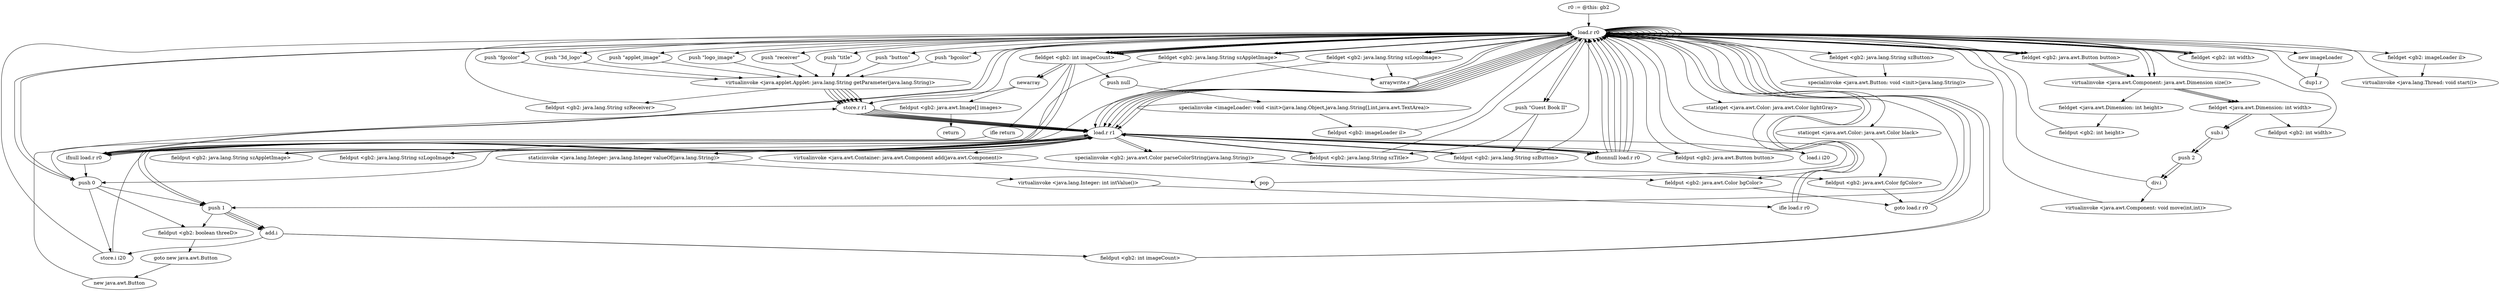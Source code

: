 digraph "" {
    "r0 := @this: gb2"
    "load.r r0"
    "r0 := @this: gb2"->"load.r r0";
    "load.r r0"->"load.r r0";
    "push \"receiver\""
    "load.r r0"->"push \"receiver\"";
    "virtualinvoke <java.applet.Applet: java.lang.String getParameter(java.lang.String)>"
    "push \"receiver\""->"virtualinvoke <java.applet.Applet: java.lang.String getParameter(java.lang.String)>";
    "fieldput <gb2: java.lang.String szReceiver>"
    "virtualinvoke <java.applet.Applet: java.lang.String getParameter(java.lang.String)>"->"fieldput <gb2: java.lang.String szReceiver>";
    "fieldput <gb2: java.lang.String szReceiver>"->"load.r r0";
    "load.r r0"->"load.r r0";
    "push \"title\""
    "load.r r0"->"push \"title\"";
    "push \"title\""->"virtualinvoke <java.applet.Applet: java.lang.String getParameter(java.lang.String)>";
    "store.r r1"
    "virtualinvoke <java.applet.Applet: java.lang.String getParameter(java.lang.String)>"->"store.r r1";
    "load.r r1"
    "store.r r1"->"load.r r1";
    "fieldput <gb2: java.lang.String szTitle>"
    "load.r r1"->"fieldput <gb2: java.lang.String szTitle>";
    "fieldput <gb2: java.lang.String szTitle>"->"load.r r1";
    "ifnonnull load.r r0"
    "load.r r1"->"ifnonnull load.r r0";
    "ifnonnull load.r r0"->"load.r r0";
    "push \"Guest Book II\""
    "load.r r0"->"push \"Guest Book II\"";
    "push \"Guest Book II\""->"fieldput <gb2: java.lang.String szTitle>";
    "fieldput <gb2: java.lang.String szTitle>"->"load.r r0";
    "load.r r0"->"load.r r0";
    "push \"button\""
    "load.r r0"->"push \"button\"";
    "push \"button\""->"virtualinvoke <java.applet.Applet: java.lang.String getParameter(java.lang.String)>";
    "virtualinvoke <java.applet.Applet: java.lang.String getParameter(java.lang.String)>"->"store.r r1";
    "store.r r1"->"load.r r1";
    "fieldput <gb2: java.lang.String szButton>"
    "load.r r1"->"fieldput <gb2: java.lang.String szButton>";
    "fieldput <gb2: java.lang.String szButton>"->"load.r r1";
    "load.r r1"->"ifnonnull load.r r0";
    "ifnonnull load.r r0"->"load.r r0";
    "load.r r0"->"push \"Guest Book II\"";
    "push \"Guest Book II\""->"fieldput <gb2: java.lang.String szButton>";
    "fieldput <gb2: java.lang.String szButton>"->"load.r r0";
    "push \"bgcolor\""
    "load.r r0"->"push \"bgcolor\"";
    "push \"bgcolor\""->"virtualinvoke <java.applet.Applet: java.lang.String getParameter(java.lang.String)>";
    "virtualinvoke <java.applet.Applet: java.lang.String getParameter(java.lang.String)>"->"store.r r1";
    "store.r r1"->"load.r r1";
    "load.r r1"->"ifnonnull load.r r0";
    "ifnonnull load.r r0"->"load.r r0";
    "staticget <java.awt.Color: java.awt.Color lightGray>"
    "load.r r0"->"staticget <java.awt.Color: java.awt.Color lightGray>";
    "fieldput <gb2: java.awt.Color bgColor>"
    "staticget <java.awt.Color: java.awt.Color lightGray>"->"fieldput <gb2: java.awt.Color bgColor>";
    "goto load.r r0"
    "fieldput <gb2: java.awt.Color bgColor>"->"goto load.r r0";
    "goto load.r r0"->"load.r r0";
    "push \"fgcolor\""
    "load.r r0"->"push \"fgcolor\"";
    "push \"fgcolor\""->"virtualinvoke <java.applet.Applet: java.lang.String getParameter(java.lang.String)>";
    "virtualinvoke <java.applet.Applet: java.lang.String getParameter(java.lang.String)>"->"store.r r1";
    "store.r r1"->"load.r r1";
    "load.r r1"->"ifnonnull load.r r0";
    "ifnonnull load.r r0"->"load.r r0";
    "staticget <java.awt.Color: java.awt.Color black>"
    "load.r r0"->"staticget <java.awt.Color: java.awt.Color black>";
    "fieldput <gb2: java.awt.Color fgColor>"
    "staticget <java.awt.Color: java.awt.Color black>"->"fieldput <gb2: java.awt.Color fgColor>";
    "fieldput <gb2: java.awt.Color fgColor>"->"goto load.r r0";
    "goto load.r r0"->"load.r r0";
    "push \"3d_logo\""
    "load.r r0"->"push \"3d_logo\"";
    "push \"3d_logo\""->"virtualinvoke <java.applet.Applet: java.lang.String getParameter(java.lang.String)>";
    "virtualinvoke <java.applet.Applet: java.lang.String getParameter(java.lang.String)>"->"store.r r1";
    "store.r r1"->"load.r r1";
    "ifnull load.r r0"
    "load.r r1"->"ifnull load.r r0";
    "ifnull load.r r0"->"load.r r1";
    "staticinvoke <java.lang.Integer: java.lang.Integer valueOf(java.lang.String)>"
    "load.r r1"->"staticinvoke <java.lang.Integer: java.lang.Integer valueOf(java.lang.String)>";
    "virtualinvoke <java.lang.Integer: int intValue()>"
    "staticinvoke <java.lang.Integer: java.lang.Integer valueOf(java.lang.String)>"->"virtualinvoke <java.lang.Integer: int intValue()>";
    "ifle load.r r0"
    "virtualinvoke <java.lang.Integer: int intValue()>"->"ifle load.r r0";
    "ifle load.r r0"->"load.r r0";
    "push 1"
    "load.r r0"->"push 1";
    "fieldput <gb2: boolean threeD>"
    "push 1"->"fieldput <gb2: boolean threeD>";
    "goto new java.awt.Button"
    "fieldput <gb2: boolean threeD>"->"goto new java.awt.Button";
    "new java.awt.Button"
    "goto new java.awt.Button"->"new java.awt.Button";
    "new java.awt.Button"->"store.r r1";
    "store.r r1"->"load.r r1";
    "load.r r1"->"load.r r0";
    "fieldget <gb2: java.lang.String szButton>"
    "load.r r0"->"fieldget <gb2: java.lang.String szButton>";
    "specialinvoke <java.awt.Button: void <init>(java.lang.String)>"
    "fieldget <gb2: java.lang.String szButton>"->"specialinvoke <java.awt.Button: void <init>(java.lang.String)>";
    "specialinvoke <java.awt.Button: void <init>(java.lang.String)>"->"load.r r0";
    "load.r r0"->"load.r r1";
    "fieldput <gb2: java.awt.Button button>"
    "load.r r1"->"fieldput <gb2: java.awt.Button button>";
    "fieldput <gb2: java.awt.Button button>"->"load.r r0";
    "load.r r0"->"load.r r1";
    "virtualinvoke <java.awt.Container: java.awt.Component add(java.awt.Component)>"
    "load.r r1"->"virtualinvoke <java.awt.Container: java.awt.Component add(java.awt.Component)>";
    "pop"
    "virtualinvoke <java.awt.Container: java.awt.Component add(java.awt.Component)>"->"pop";
    "pop"->"load.r r0";
    "load.r r0"->"load.r r0";
    "virtualinvoke <java.awt.Component: java.awt.Dimension size()>"
    "load.r r0"->"virtualinvoke <java.awt.Component: java.awt.Dimension size()>";
    "fieldget <java.awt.Dimension: int width>"
    "virtualinvoke <java.awt.Component: java.awt.Dimension size()>"->"fieldget <java.awt.Dimension: int width>";
    "fieldput <gb2: int width>"
    "fieldget <java.awt.Dimension: int width>"->"fieldput <gb2: int width>";
    "fieldput <gb2: int width>"->"load.r r0";
    "load.r r0"->"load.r r0";
    "load.r r0"->"virtualinvoke <java.awt.Component: java.awt.Dimension size()>";
    "fieldget <java.awt.Dimension: int height>"
    "virtualinvoke <java.awt.Component: java.awt.Dimension size()>"->"fieldget <java.awt.Dimension: int height>";
    "fieldput <gb2: int height>"
    "fieldget <java.awt.Dimension: int height>"->"fieldput <gb2: int height>";
    "fieldput <gb2: int height>"->"load.r r0";
    "fieldget <gb2: java.awt.Button button>"
    "load.r r0"->"fieldget <gb2: java.awt.Button button>";
    "fieldget <gb2: java.awt.Button button>"->"load.r r0";
    "fieldget <gb2: int width>"
    "load.r r0"->"fieldget <gb2: int width>";
    "fieldget <gb2: int width>"->"load.r r0";
    "load.r r0"->"fieldget <gb2: java.awt.Button button>";
    "fieldget <gb2: java.awt.Button button>"->"virtualinvoke <java.awt.Component: java.awt.Dimension size()>";
    "virtualinvoke <java.awt.Component: java.awt.Dimension size()>"->"fieldget <java.awt.Dimension: int width>";
    "sub.i"
    "fieldget <java.awt.Dimension: int width>"->"sub.i";
    "push 2"
    "sub.i"->"push 2";
    "div.i"
    "push 2"->"div.i";
    "div.i"->"load.r r0";
    "load.r r0"->"fieldget <gb2: int width>";
    "fieldget <gb2: int width>"->"load.r r0";
    "load.r r0"->"fieldget <gb2: java.awt.Button button>";
    "fieldget <gb2: java.awt.Button button>"->"virtualinvoke <java.awt.Component: java.awt.Dimension size()>";
    "virtualinvoke <java.awt.Component: java.awt.Dimension size()>"->"fieldget <java.awt.Dimension: int width>";
    "fieldget <java.awt.Dimension: int width>"->"sub.i";
    "sub.i"->"push 2";
    "push 2"->"div.i";
    "virtualinvoke <java.awt.Component: void move(int,int)>"
    "div.i"->"virtualinvoke <java.awt.Component: void move(int,int)>";
    "virtualinvoke <java.awt.Component: void move(int,int)>"->"load.r r0";
    "load.r r0"->"load.r r0";
    "push \"applet_image\""
    "load.r r0"->"push \"applet_image\"";
    "push \"applet_image\""->"virtualinvoke <java.applet.Applet: java.lang.String getParameter(java.lang.String)>";
    "virtualinvoke <java.applet.Applet: java.lang.String getParameter(java.lang.String)>"->"store.r r1";
    "store.r r1"->"load.r r1";
    "fieldput <gb2: java.lang.String szAppletImage>"
    "load.r r1"->"fieldput <gb2: java.lang.String szAppletImage>";
    "fieldput <gb2: java.lang.String szAppletImage>"->"load.r r1";
    "load.r r1"->"ifnull load.r r0";
    "ifnull load.r r0"->"load.r r0";
    "load.r r0"->"load.r r0";
    "fieldget <gb2: int imageCount>"
    "load.r r0"->"fieldget <gb2: int imageCount>";
    "fieldget <gb2: int imageCount>"->"push 1";
    "add.i"
    "push 1"->"add.i";
    "fieldput <gb2: int imageCount>"
    "add.i"->"fieldput <gb2: int imageCount>";
    "fieldput <gb2: int imageCount>"->"load.r r0";
    "load.r r0"->"load.r r0";
    "push \"logo_image\""
    "load.r r0"->"push \"logo_image\"";
    "push \"logo_image\""->"virtualinvoke <java.applet.Applet: java.lang.String getParameter(java.lang.String)>";
    "virtualinvoke <java.applet.Applet: java.lang.String getParameter(java.lang.String)>"->"store.r r1";
    "store.r r1"->"load.r r1";
    "fieldput <gb2: java.lang.String szLogoImage>"
    "load.r r1"->"fieldput <gb2: java.lang.String szLogoImage>";
    "fieldput <gb2: java.lang.String szLogoImage>"->"load.r r1";
    "load.r r1"->"ifnull load.r r0";
    "ifnull load.r r0"->"load.r r0";
    "load.r r0"->"load.r r0";
    "load.r r0"->"fieldget <gb2: int imageCount>";
    "fieldget <gb2: int imageCount>"->"push 1";
    "push 1"->"add.i";
    "add.i"->"fieldput <gb2: int imageCount>";
    "fieldput <gb2: int imageCount>"->"load.r r0";
    "load.r r0"->"fieldget <gb2: int imageCount>";
    "ifle return"
    "fieldget <gb2: int imageCount>"->"ifle return";
    "push 0"
    "ifle return"->"push 0";
    "store.i i20"
    "push 0"->"store.i i20";
    "store.i i20"->"load.r r0";
    "load.r r0"->"fieldget <gb2: int imageCount>";
    "newarray"
    "fieldget <gb2: int imageCount>"->"newarray";
    "newarray"->"store.r r1";
    "store.r r1"->"load.r r0";
    "fieldget <gb2: java.lang.String szAppletImage>"
    "load.r r0"->"fieldget <gb2: java.lang.String szAppletImage>";
    "fieldget <gb2: java.lang.String szAppletImage>"->"ifnull load.r r0";
    "ifnull load.r r0"->"push 0";
    "push 0"->"push 1";
    "push 1"->"add.i";
    "add.i"->"store.i i20";
    "store.i i20"->"load.r r1";
    "load.r r1"->"push 0";
    "push 0"->"load.r r0";
    "load.r r0"->"fieldget <gb2: java.lang.String szAppletImage>";
    "arraywrite.r"
    "fieldget <gb2: java.lang.String szAppletImage>"->"arraywrite.r";
    "arraywrite.r"->"load.r r0";
    "fieldget <gb2: java.lang.String szLogoImage>"
    "load.r r0"->"fieldget <gb2: java.lang.String szLogoImage>";
    "fieldget <gb2: java.lang.String szLogoImage>"->"ifnull load.r r0";
    "ifnull load.r r0"->"load.r r1";
    "load.i i20"
    "load.r r1"->"load.i i20";
    "load.i i20"->"load.r r0";
    "load.r r0"->"fieldget <gb2: java.lang.String szLogoImage>";
    "fieldget <gb2: java.lang.String szLogoImage>"->"arraywrite.r";
    "arraywrite.r"->"load.r r0";
    "new imageLoader"
    "load.r r0"->"new imageLoader";
    "dup1.r"
    "new imageLoader"->"dup1.r";
    "dup1.r"->"load.r r0";
    "load.r r0"->"load.r r1";
    "load.r r1"->"load.r r0";
    "load.r r0"->"fieldget <gb2: int imageCount>";
    "push null"
    "fieldget <gb2: int imageCount>"->"push null";
    "specialinvoke <imageLoader: void <init>(java.lang.Object,java.lang.String[],int,java.awt.TextArea)>"
    "push null"->"specialinvoke <imageLoader: void <init>(java.lang.Object,java.lang.String[],int,java.awt.TextArea)>";
    "fieldput <gb2: imageLoader il>"
    "specialinvoke <imageLoader: void <init>(java.lang.Object,java.lang.String[],int,java.awt.TextArea)>"->"fieldput <gb2: imageLoader il>";
    "fieldput <gb2: imageLoader il>"->"load.r r0";
    "fieldget <gb2: imageLoader il>"
    "load.r r0"->"fieldget <gb2: imageLoader il>";
    "virtualinvoke <java.lang.Thread: void start()>"
    "fieldget <gb2: imageLoader il>"->"virtualinvoke <java.lang.Thread: void start()>";
    "virtualinvoke <java.lang.Thread: void start()>"->"load.r r0";
    "load.r r0"->"load.r r0";
    "load.r r0"->"fieldget <gb2: int imageCount>";
    "fieldget <gb2: int imageCount>"->"newarray";
    "fieldput <gb2: java.awt.Image[] images>"
    "newarray"->"fieldput <gb2: java.awt.Image[] images>";
    "return"
    "fieldput <gb2: java.awt.Image[] images>"->"return";
    "ifle load.r r0"->"load.r r0";
    "load.r r0"->"push 0";
    "push 0"->"fieldput <gb2: boolean threeD>";
    "ifnonnull load.r r0"->"load.r r0";
    "load.r r0"->"load.r r0";
    "load.r r0"->"load.r r1";
    "specialinvoke <gb2: java.awt.Color parseColorString(java.lang.String)>"
    "load.r r1"->"specialinvoke <gb2: java.awt.Color parseColorString(java.lang.String)>";
    "specialinvoke <gb2: java.awt.Color parseColorString(java.lang.String)>"->"fieldput <gb2: java.awt.Color fgColor>";
    "ifnonnull load.r r0"->"load.r r0";
    "load.r r0"->"load.r r0";
    "load.r r0"->"load.r r1";
    "load.r r1"->"specialinvoke <gb2: java.awt.Color parseColorString(java.lang.String)>";
    "specialinvoke <gb2: java.awt.Color parseColorString(java.lang.String)>"->"fieldput <gb2: java.awt.Color bgColor>";
}
